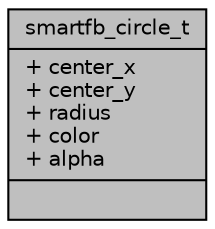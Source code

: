 digraph "smartfb_circle_t"
{
 // INTERACTIVE_SVG=YES
 // LATEX_PDF_SIZE
  bgcolor="transparent";
  edge [fontname="Helvetica",fontsize="10",labelfontname="Helvetica",labelfontsize="10"];
  node [fontname="Helvetica",fontsize="10",shape=record];
  Node1 [label="{smartfb_circle_t\n|+ center_x\l+ center_y\l+ radius\l+ color\l+ alpha\l|}",height=0.2,width=0.4,color="black", fillcolor="grey75", style="filled", fontcolor="black",tooltip="Description of circle parameters."];
}
